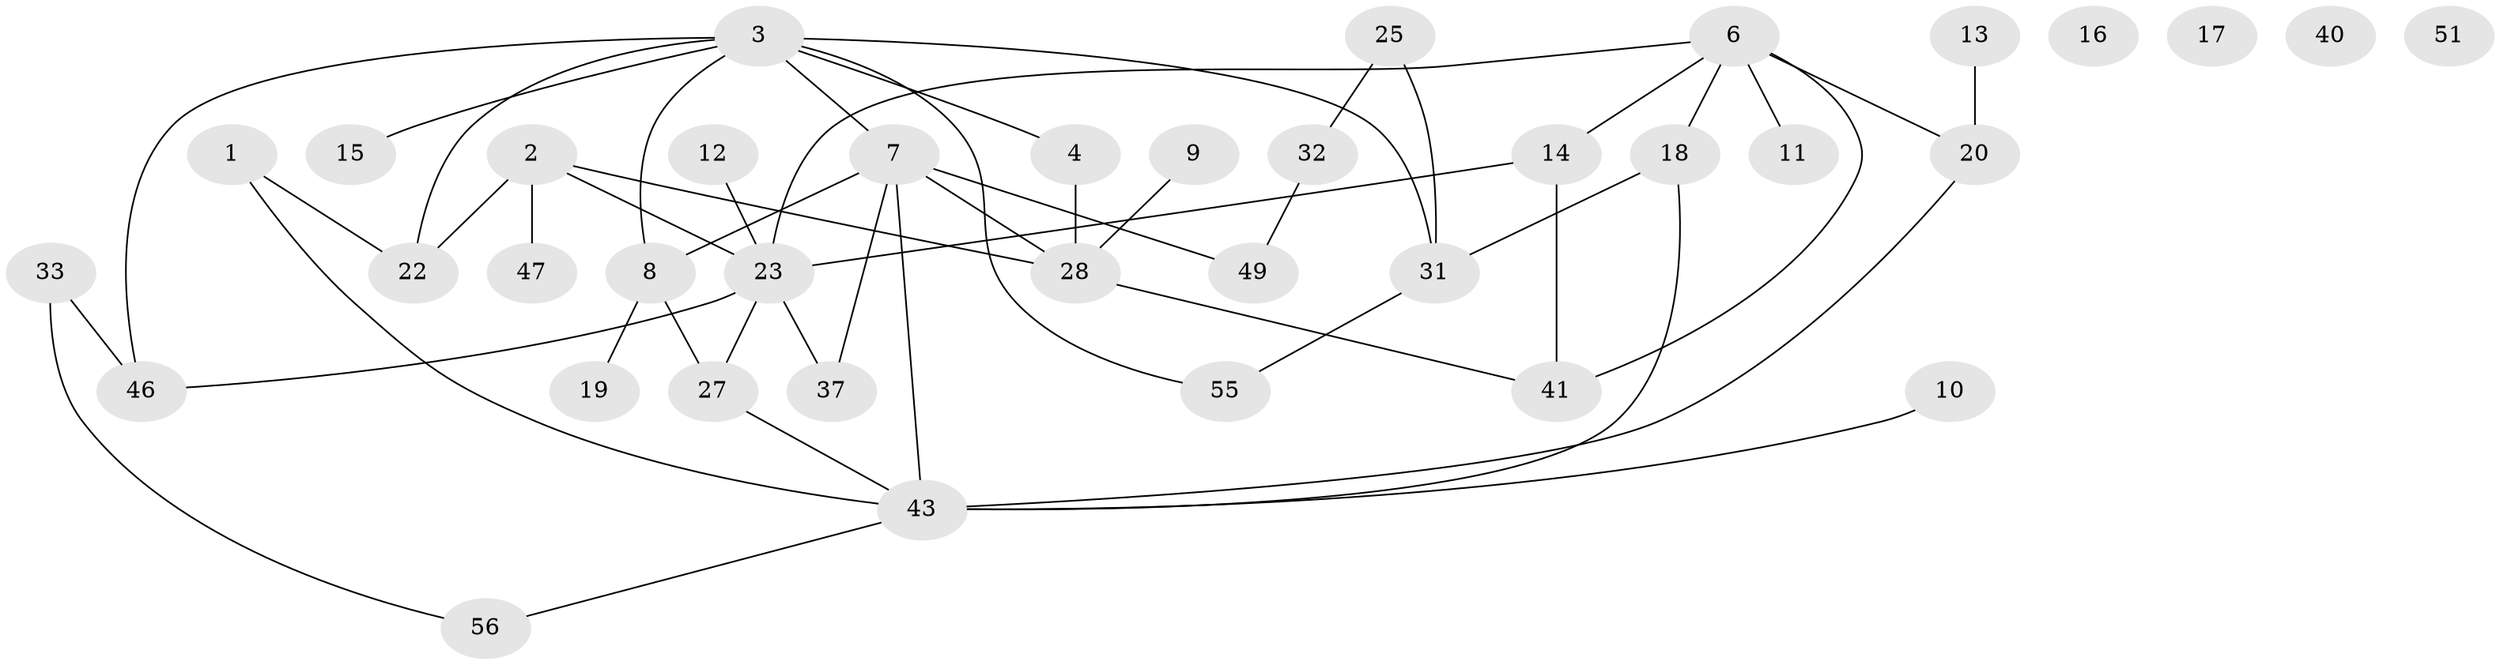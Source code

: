 // original degree distribution, {2: 0.3389830508474576, 4: 0.06779661016949153, 3: 0.22033898305084745, 5: 0.06779661016949153, 1: 0.2033898305084746, 0: 0.06779661016949153, 7: 0.01694915254237288, 8: 0.01694915254237288}
// Generated by graph-tools (version 1.1) at 2025/41/03/06/25 10:41:23]
// undirected, 37 vertices, 49 edges
graph export_dot {
graph [start="1"]
  node [color=gray90,style=filled];
  1 [super="+30"];
  2 [super="+5"];
  3 [super="+45"];
  4 [super="+39"];
  6 [super="+42"];
  7 [super="+29"];
  8 [super="+38"];
  9;
  10;
  11;
  12 [super="+36"];
  13;
  14 [super="+35"];
  15;
  16;
  17;
  18 [super="+34"];
  19;
  20 [super="+21"];
  22;
  23 [super="+24"];
  25 [super="+26"];
  27 [super="+53"];
  28 [super="+52"];
  31 [super="+54"];
  32 [super="+44"];
  33 [super="+59"];
  37 [super="+58"];
  40;
  41 [super="+48"];
  43 [super="+57"];
  46;
  47 [super="+50"];
  49;
  51;
  55;
  56;
  1 -- 22;
  1 -- 43;
  2 -- 28;
  2 -- 47;
  2 -- 23;
  2 -- 22;
  3 -- 4;
  3 -- 55;
  3 -- 22;
  3 -- 8;
  3 -- 46;
  3 -- 15;
  3 -- 31;
  3 -- 7;
  4 -- 28;
  6 -- 11;
  6 -- 18;
  6 -- 14;
  6 -- 41;
  6 -- 23;
  6 -- 20;
  7 -- 8;
  7 -- 37;
  7 -- 49;
  7 -- 43;
  7 -- 28;
  8 -- 27;
  8 -- 19;
  9 -- 28;
  10 -- 43;
  12 -- 23;
  13 -- 20;
  14 -- 41;
  14 -- 23;
  18 -- 43;
  18 -- 31;
  20 -- 43;
  23 -- 37;
  23 -- 46;
  23 -- 27;
  25 -- 31;
  25 -- 32;
  27 -- 43;
  28 -- 41;
  31 -- 55;
  32 -- 49;
  33 -- 46;
  33 -- 56;
  43 -- 56;
}

